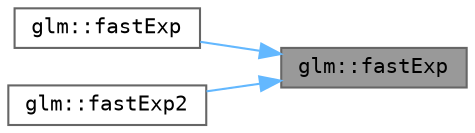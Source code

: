 digraph "glm::fastExp"
{
 // LATEX_PDF_SIZE
  bgcolor="transparent";
  edge [fontname=Terminal,fontsize=10,labelfontname=Helvetica,labelfontsize=10];
  node [fontname=Terminal,fontsize=10,shape=box,height=0.2,width=0.4];
  rankdir="RL";
  Node1 [label="glm::fastExp",height=0.2,width=0.4,color="gray40", fillcolor="grey60", style="filled", fontcolor="black",tooltip=" "];
  Node1 -> Node2 [dir="back",color="steelblue1",style="solid"];
  Node2 [label="glm::fastExp",height=0.2,width=0.4,color="grey40", fillcolor="white", style="filled",URL="$group__gtx__fast__exponential.html#ga319f86c782b9abb8b33c7d16598aa671",tooltip=" "];
  Node1 -> Node3 [dir="back",color="steelblue1",style="solid"];
  Node3 [label="glm::fastExp2",height=0.2,width=0.4,color="grey40", fillcolor="white", style="filled",URL="$namespaceglm.html#a2a49ccff3646c4c60938e09a06f49e50",tooltip=" "];
}

